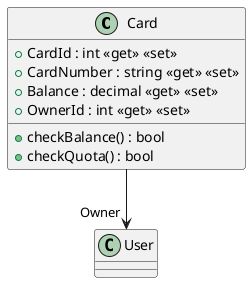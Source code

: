 @startuml
class Card {
    + CardId : int <<get>> <<set>>
    + CardNumber : string <<get>> <<set>>
    + Balance : decimal <<get>> <<set>>
    + OwnerId : int <<get>> <<set>>
    + checkBalance() : bool
    + checkQuota() : bool
}
Card --> "Owner" User
@enduml

